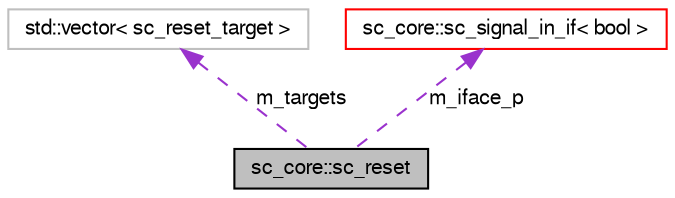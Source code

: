 digraph G
{
  edge [fontname="FreeSans",fontsize="10",labelfontname="FreeSans",labelfontsize="10"];
  node [fontname="FreeSans",fontsize="10",shape=record];
  Node1 [label="sc_core::sc_reset",height=0.2,width=0.4,color="black", fillcolor="grey75", style="filled" fontcolor="black"];
  Node2 -> Node1 [dir=back,color="darkorchid3",fontsize="10",style="dashed",label="m_targets",fontname="FreeSans"];
  Node2 [label="std::vector\< sc_reset_target \>",height=0.2,width=0.4,color="grey75", fillcolor="white", style="filled"];
  Node3 -> Node1 [dir=back,color="darkorchid3",fontsize="10",style="dashed",label="m_iface_p",fontname="FreeSans"];
  Node3 [label="sc_core::sc_signal_in_if\< bool \>",height=0.2,width=0.4,color="red", fillcolor="white", style="filled",URL="$a00190.html"];
}
